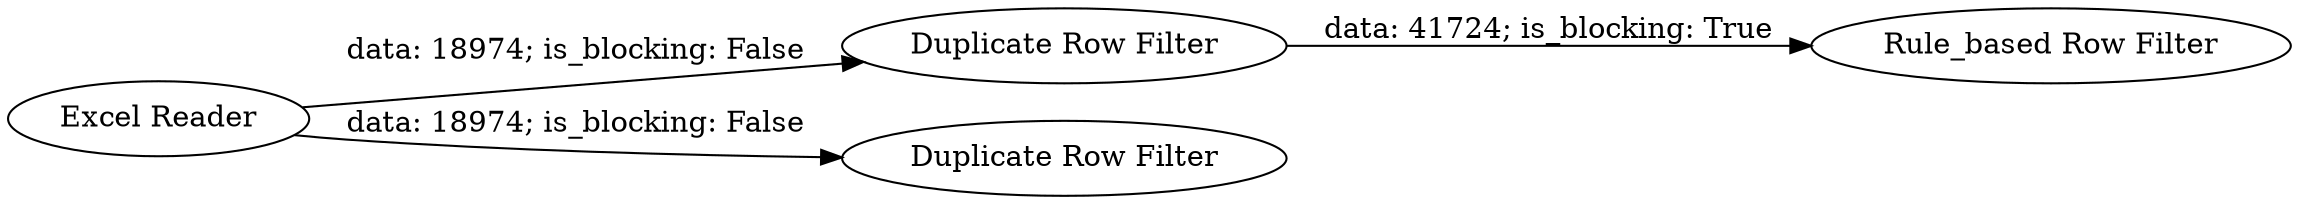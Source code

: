 digraph {
	"9167795729806731769_27" [label="Duplicate Row Filter"]
	"9167795729806731769_28" [label="Rule_based Row Filter"]
	"9167795729806731769_12" [label="Excel Reader"]
	"9167795729806731769_23" [label="Duplicate Row Filter"]
	"9167795729806731769_27" -> "9167795729806731769_28" [label="data: 41724; is_blocking: True"]
	"9167795729806731769_12" -> "9167795729806731769_27" [label="data: 18974; is_blocking: False"]
	"9167795729806731769_12" -> "9167795729806731769_23" [label="data: 18974; is_blocking: False"]
	rankdir=LR
}
